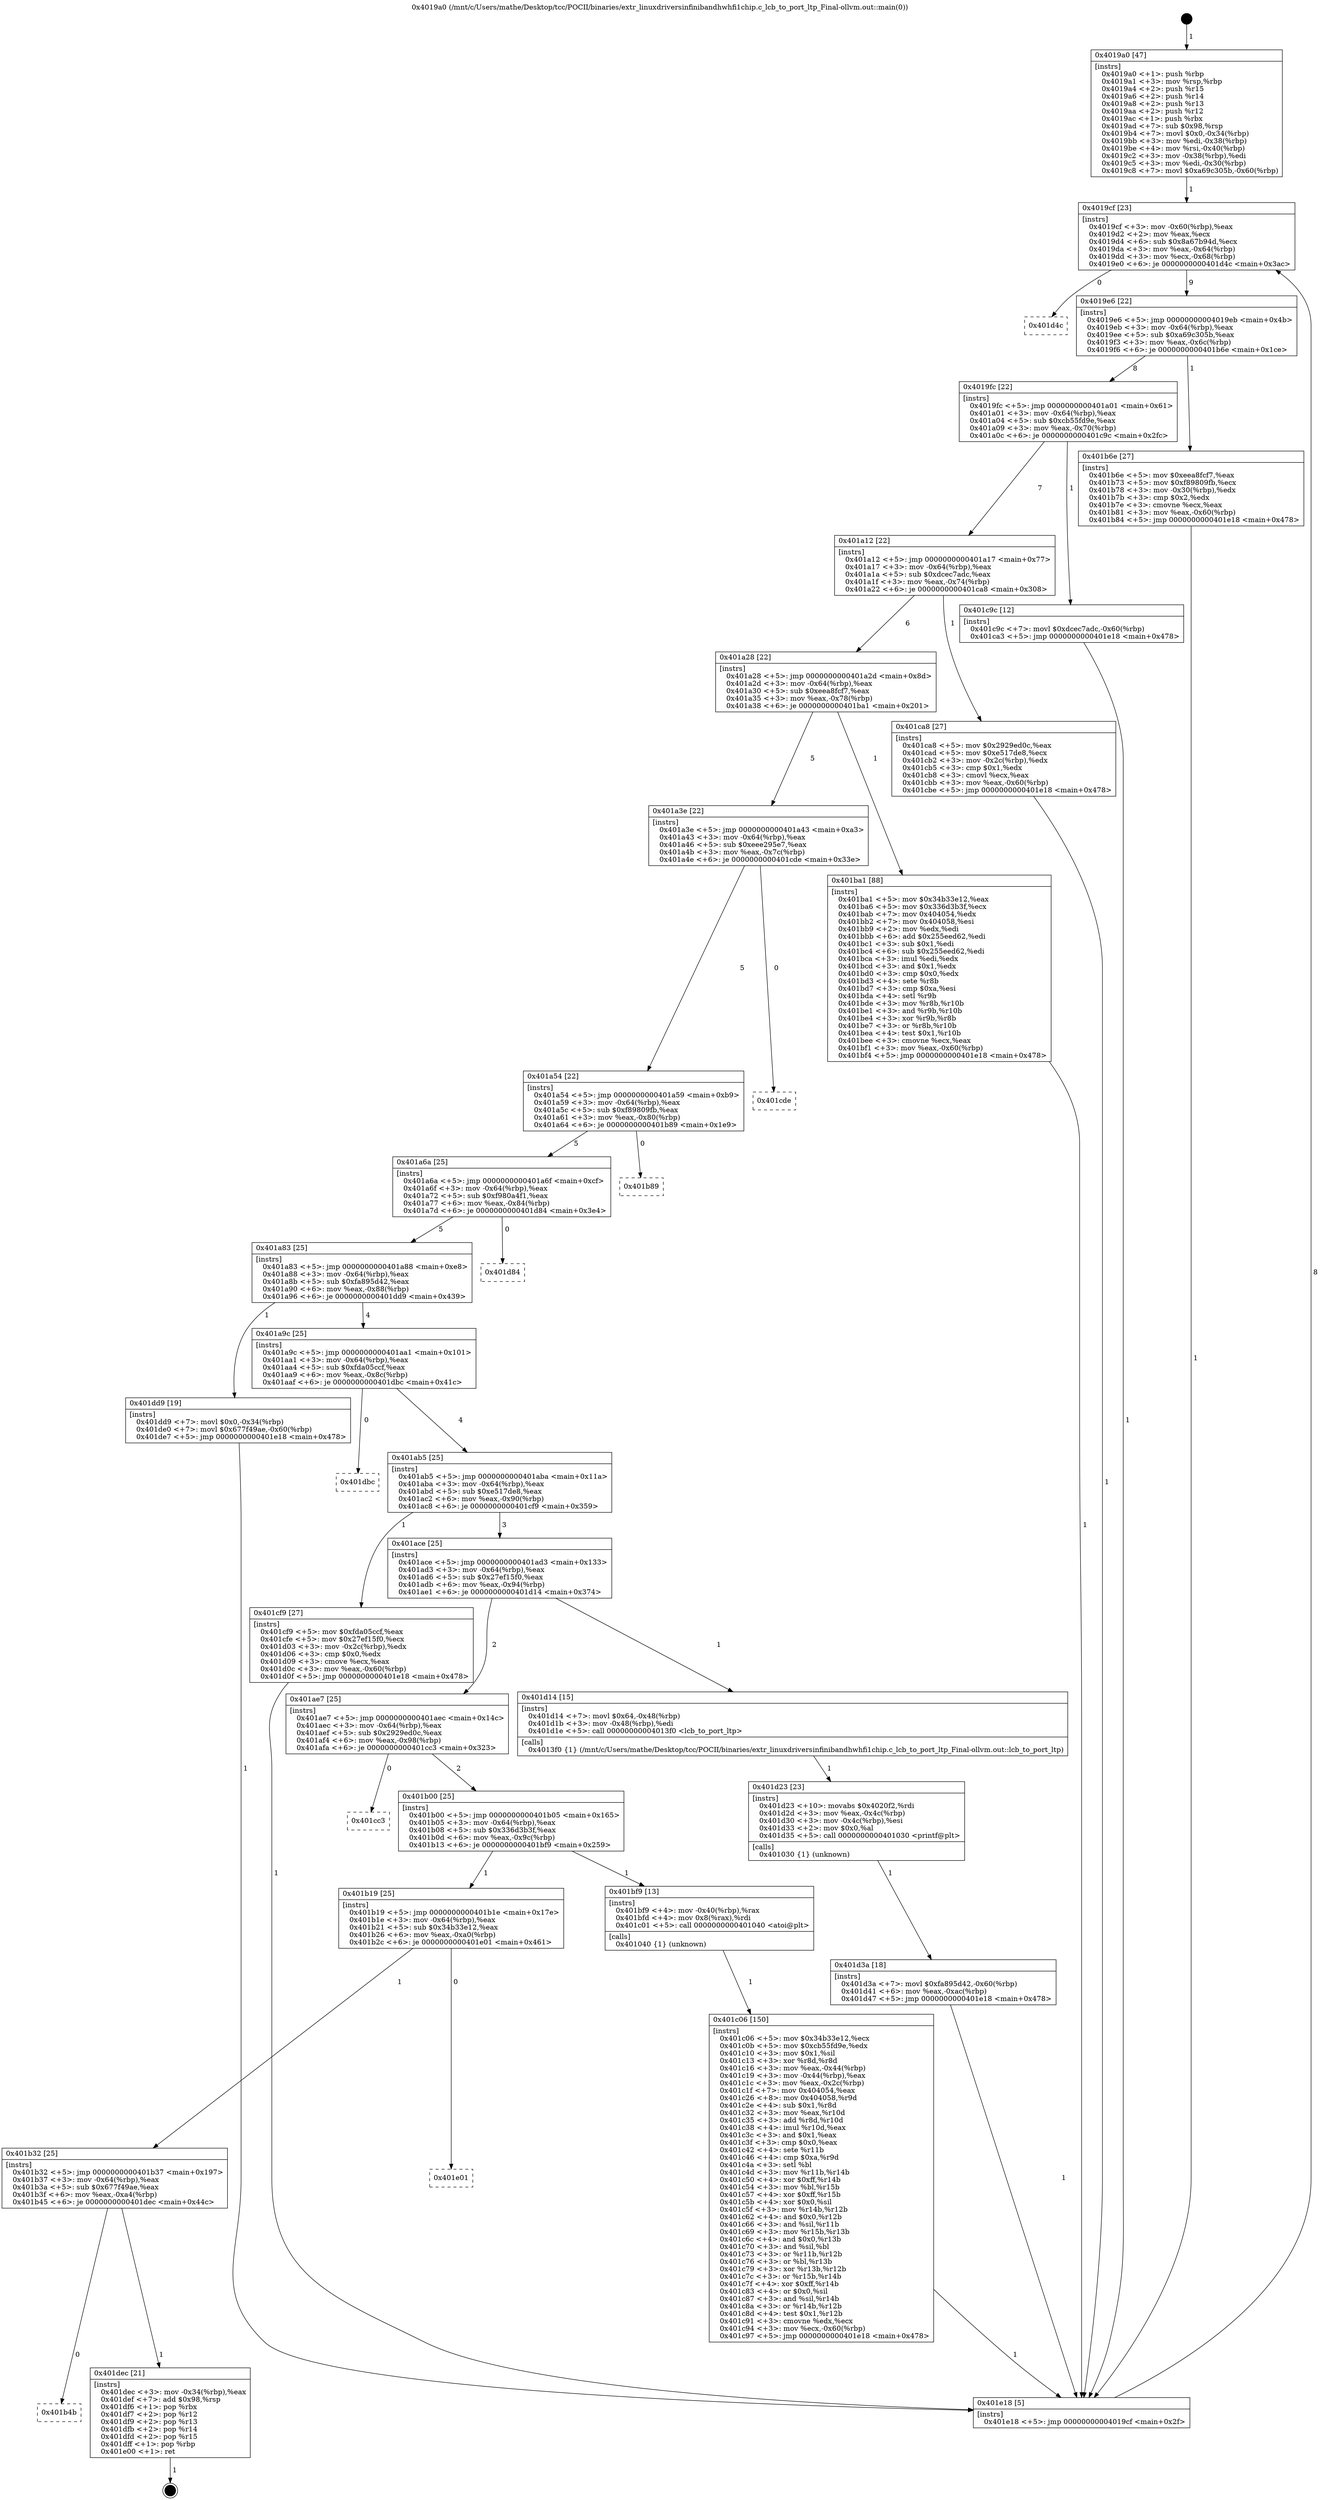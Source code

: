 digraph "0x4019a0" {
  label = "0x4019a0 (/mnt/c/Users/mathe/Desktop/tcc/POCII/binaries/extr_linuxdriversinfinibandhwhfi1chip.c_lcb_to_port_ltp_Final-ollvm.out::main(0))"
  labelloc = "t"
  node[shape=record]

  Entry [label="",width=0.3,height=0.3,shape=circle,fillcolor=black,style=filled]
  "0x4019cf" [label="{
     0x4019cf [23]\l
     | [instrs]\l
     &nbsp;&nbsp;0x4019cf \<+3\>: mov -0x60(%rbp),%eax\l
     &nbsp;&nbsp;0x4019d2 \<+2\>: mov %eax,%ecx\l
     &nbsp;&nbsp;0x4019d4 \<+6\>: sub $0x8a67b94d,%ecx\l
     &nbsp;&nbsp;0x4019da \<+3\>: mov %eax,-0x64(%rbp)\l
     &nbsp;&nbsp;0x4019dd \<+3\>: mov %ecx,-0x68(%rbp)\l
     &nbsp;&nbsp;0x4019e0 \<+6\>: je 0000000000401d4c \<main+0x3ac\>\l
  }"]
  "0x401d4c" [label="{
     0x401d4c\l
  }", style=dashed]
  "0x4019e6" [label="{
     0x4019e6 [22]\l
     | [instrs]\l
     &nbsp;&nbsp;0x4019e6 \<+5\>: jmp 00000000004019eb \<main+0x4b\>\l
     &nbsp;&nbsp;0x4019eb \<+3\>: mov -0x64(%rbp),%eax\l
     &nbsp;&nbsp;0x4019ee \<+5\>: sub $0xa69c305b,%eax\l
     &nbsp;&nbsp;0x4019f3 \<+3\>: mov %eax,-0x6c(%rbp)\l
     &nbsp;&nbsp;0x4019f6 \<+6\>: je 0000000000401b6e \<main+0x1ce\>\l
  }"]
  Exit [label="",width=0.3,height=0.3,shape=circle,fillcolor=black,style=filled,peripheries=2]
  "0x401b6e" [label="{
     0x401b6e [27]\l
     | [instrs]\l
     &nbsp;&nbsp;0x401b6e \<+5\>: mov $0xeea8fcf7,%eax\l
     &nbsp;&nbsp;0x401b73 \<+5\>: mov $0xf89809fb,%ecx\l
     &nbsp;&nbsp;0x401b78 \<+3\>: mov -0x30(%rbp),%edx\l
     &nbsp;&nbsp;0x401b7b \<+3\>: cmp $0x2,%edx\l
     &nbsp;&nbsp;0x401b7e \<+3\>: cmovne %ecx,%eax\l
     &nbsp;&nbsp;0x401b81 \<+3\>: mov %eax,-0x60(%rbp)\l
     &nbsp;&nbsp;0x401b84 \<+5\>: jmp 0000000000401e18 \<main+0x478\>\l
  }"]
  "0x4019fc" [label="{
     0x4019fc [22]\l
     | [instrs]\l
     &nbsp;&nbsp;0x4019fc \<+5\>: jmp 0000000000401a01 \<main+0x61\>\l
     &nbsp;&nbsp;0x401a01 \<+3\>: mov -0x64(%rbp),%eax\l
     &nbsp;&nbsp;0x401a04 \<+5\>: sub $0xcb55fd9e,%eax\l
     &nbsp;&nbsp;0x401a09 \<+3\>: mov %eax,-0x70(%rbp)\l
     &nbsp;&nbsp;0x401a0c \<+6\>: je 0000000000401c9c \<main+0x2fc\>\l
  }"]
  "0x401e18" [label="{
     0x401e18 [5]\l
     | [instrs]\l
     &nbsp;&nbsp;0x401e18 \<+5\>: jmp 00000000004019cf \<main+0x2f\>\l
  }"]
  "0x4019a0" [label="{
     0x4019a0 [47]\l
     | [instrs]\l
     &nbsp;&nbsp;0x4019a0 \<+1\>: push %rbp\l
     &nbsp;&nbsp;0x4019a1 \<+3\>: mov %rsp,%rbp\l
     &nbsp;&nbsp;0x4019a4 \<+2\>: push %r15\l
     &nbsp;&nbsp;0x4019a6 \<+2\>: push %r14\l
     &nbsp;&nbsp;0x4019a8 \<+2\>: push %r13\l
     &nbsp;&nbsp;0x4019aa \<+2\>: push %r12\l
     &nbsp;&nbsp;0x4019ac \<+1\>: push %rbx\l
     &nbsp;&nbsp;0x4019ad \<+7\>: sub $0x98,%rsp\l
     &nbsp;&nbsp;0x4019b4 \<+7\>: movl $0x0,-0x34(%rbp)\l
     &nbsp;&nbsp;0x4019bb \<+3\>: mov %edi,-0x38(%rbp)\l
     &nbsp;&nbsp;0x4019be \<+4\>: mov %rsi,-0x40(%rbp)\l
     &nbsp;&nbsp;0x4019c2 \<+3\>: mov -0x38(%rbp),%edi\l
     &nbsp;&nbsp;0x4019c5 \<+3\>: mov %edi,-0x30(%rbp)\l
     &nbsp;&nbsp;0x4019c8 \<+7\>: movl $0xa69c305b,-0x60(%rbp)\l
  }"]
  "0x401b4b" [label="{
     0x401b4b\l
  }", style=dashed]
  "0x401c9c" [label="{
     0x401c9c [12]\l
     | [instrs]\l
     &nbsp;&nbsp;0x401c9c \<+7\>: movl $0xdcec7adc,-0x60(%rbp)\l
     &nbsp;&nbsp;0x401ca3 \<+5\>: jmp 0000000000401e18 \<main+0x478\>\l
  }"]
  "0x401a12" [label="{
     0x401a12 [22]\l
     | [instrs]\l
     &nbsp;&nbsp;0x401a12 \<+5\>: jmp 0000000000401a17 \<main+0x77\>\l
     &nbsp;&nbsp;0x401a17 \<+3\>: mov -0x64(%rbp),%eax\l
     &nbsp;&nbsp;0x401a1a \<+5\>: sub $0xdcec7adc,%eax\l
     &nbsp;&nbsp;0x401a1f \<+3\>: mov %eax,-0x74(%rbp)\l
     &nbsp;&nbsp;0x401a22 \<+6\>: je 0000000000401ca8 \<main+0x308\>\l
  }"]
  "0x401dec" [label="{
     0x401dec [21]\l
     | [instrs]\l
     &nbsp;&nbsp;0x401dec \<+3\>: mov -0x34(%rbp),%eax\l
     &nbsp;&nbsp;0x401def \<+7\>: add $0x98,%rsp\l
     &nbsp;&nbsp;0x401df6 \<+1\>: pop %rbx\l
     &nbsp;&nbsp;0x401df7 \<+2\>: pop %r12\l
     &nbsp;&nbsp;0x401df9 \<+2\>: pop %r13\l
     &nbsp;&nbsp;0x401dfb \<+2\>: pop %r14\l
     &nbsp;&nbsp;0x401dfd \<+2\>: pop %r15\l
     &nbsp;&nbsp;0x401dff \<+1\>: pop %rbp\l
     &nbsp;&nbsp;0x401e00 \<+1\>: ret\l
  }"]
  "0x401ca8" [label="{
     0x401ca8 [27]\l
     | [instrs]\l
     &nbsp;&nbsp;0x401ca8 \<+5\>: mov $0x2929ed0c,%eax\l
     &nbsp;&nbsp;0x401cad \<+5\>: mov $0xe517de8,%ecx\l
     &nbsp;&nbsp;0x401cb2 \<+3\>: mov -0x2c(%rbp),%edx\l
     &nbsp;&nbsp;0x401cb5 \<+3\>: cmp $0x1,%edx\l
     &nbsp;&nbsp;0x401cb8 \<+3\>: cmovl %ecx,%eax\l
     &nbsp;&nbsp;0x401cbb \<+3\>: mov %eax,-0x60(%rbp)\l
     &nbsp;&nbsp;0x401cbe \<+5\>: jmp 0000000000401e18 \<main+0x478\>\l
  }"]
  "0x401a28" [label="{
     0x401a28 [22]\l
     | [instrs]\l
     &nbsp;&nbsp;0x401a28 \<+5\>: jmp 0000000000401a2d \<main+0x8d\>\l
     &nbsp;&nbsp;0x401a2d \<+3\>: mov -0x64(%rbp),%eax\l
     &nbsp;&nbsp;0x401a30 \<+5\>: sub $0xeea8fcf7,%eax\l
     &nbsp;&nbsp;0x401a35 \<+3\>: mov %eax,-0x78(%rbp)\l
     &nbsp;&nbsp;0x401a38 \<+6\>: je 0000000000401ba1 \<main+0x201\>\l
  }"]
  "0x401b32" [label="{
     0x401b32 [25]\l
     | [instrs]\l
     &nbsp;&nbsp;0x401b32 \<+5\>: jmp 0000000000401b37 \<main+0x197\>\l
     &nbsp;&nbsp;0x401b37 \<+3\>: mov -0x64(%rbp),%eax\l
     &nbsp;&nbsp;0x401b3a \<+5\>: sub $0x677f49ae,%eax\l
     &nbsp;&nbsp;0x401b3f \<+6\>: mov %eax,-0xa4(%rbp)\l
     &nbsp;&nbsp;0x401b45 \<+6\>: je 0000000000401dec \<main+0x44c\>\l
  }"]
  "0x401ba1" [label="{
     0x401ba1 [88]\l
     | [instrs]\l
     &nbsp;&nbsp;0x401ba1 \<+5\>: mov $0x34b33e12,%eax\l
     &nbsp;&nbsp;0x401ba6 \<+5\>: mov $0x336d3b3f,%ecx\l
     &nbsp;&nbsp;0x401bab \<+7\>: mov 0x404054,%edx\l
     &nbsp;&nbsp;0x401bb2 \<+7\>: mov 0x404058,%esi\l
     &nbsp;&nbsp;0x401bb9 \<+2\>: mov %edx,%edi\l
     &nbsp;&nbsp;0x401bbb \<+6\>: add $0x255eed62,%edi\l
     &nbsp;&nbsp;0x401bc1 \<+3\>: sub $0x1,%edi\l
     &nbsp;&nbsp;0x401bc4 \<+6\>: sub $0x255eed62,%edi\l
     &nbsp;&nbsp;0x401bca \<+3\>: imul %edi,%edx\l
     &nbsp;&nbsp;0x401bcd \<+3\>: and $0x1,%edx\l
     &nbsp;&nbsp;0x401bd0 \<+3\>: cmp $0x0,%edx\l
     &nbsp;&nbsp;0x401bd3 \<+4\>: sete %r8b\l
     &nbsp;&nbsp;0x401bd7 \<+3\>: cmp $0xa,%esi\l
     &nbsp;&nbsp;0x401bda \<+4\>: setl %r9b\l
     &nbsp;&nbsp;0x401bde \<+3\>: mov %r8b,%r10b\l
     &nbsp;&nbsp;0x401be1 \<+3\>: and %r9b,%r10b\l
     &nbsp;&nbsp;0x401be4 \<+3\>: xor %r9b,%r8b\l
     &nbsp;&nbsp;0x401be7 \<+3\>: or %r8b,%r10b\l
     &nbsp;&nbsp;0x401bea \<+4\>: test $0x1,%r10b\l
     &nbsp;&nbsp;0x401bee \<+3\>: cmovne %ecx,%eax\l
     &nbsp;&nbsp;0x401bf1 \<+3\>: mov %eax,-0x60(%rbp)\l
     &nbsp;&nbsp;0x401bf4 \<+5\>: jmp 0000000000401e18 \<main+0x478\>\l
  }"]
  "0x401a3e" [label="{
     0x401a3e [22]\l
     | [instrs]\l
     &nbsp;&nbsp;0x401a3e \<+5\>: jmp 0000000000401a43 \<main+0xa3\>\l
     &nbsp;&nbsp;0x401a43 \<+3\>: mov -0x64(%rbp),%eax\l
     &nbsp;&nbsp;0x401a46 \<+5\>: sub $0xeee295e7,%eax\l
     &nbsp;&nbsp;0x401a4b \<+3\>: mov %eax,-0x7c(%rbp)\l
     &nbsp;&nbsp;0x401a4e \<+6\>: je 0000000000401cde \<main+0x33e\>\l
  }"]
  "0x401e01" [label="{
     0x401e01\l
  }", style=dashed]
  "0x401cde" [label="{
     0x401cde\l
  }", style=dashed]
  "0x401a54" [label="{
     0x401a54 [22]\l
     | [instrs]\l
     &nbsp;&nbsp;0x401a54 \<+5\>: jmp 0000000000401a59 \<main+0xb9\>\l
     &nbsp;&nbsp;0x401a59 \<+3\>: mov -0x64(%rbp),%eax\l
     &nbsp;&nbsp;0x401a5c \<+5\>: sub $0xf89809fb,%eax\l
     &nbsp;&nbsp;0x401a61 \<+3\>: mov %eax,-0x80(%rbp)\l
     &nbsp;&nbsp;0x401a64 \<+6\>: je 0000000000401b89 \<main+0x1e9\>\l
  }"]
  "0x401d3a" [label="{
     0x401d3a [18]\l
     | [instrs]\l
     &nbsp;&nbsp;0x401d3a \<+7\>: movl $0xfa895d42,-0x60(%rbp)\l
     &nbsp;&nbsp;0x401d41 \<+6\>: mov %eax,-0xac(%rbp)\l
     &nbsp;&nbsp;0x401d47 \<+5\>: jmp 0000000000401e18 \<main+0x478\>\l
  }"]
  "0x401b89" [label="{
     0x401b89\l
  }", style=dashed]
  "0x401a6a" [label="{
     0x401a6a [25]\l
     | [instrs]\l
     &nbsp;&nbsp;0x401a6a \<+5\>: jmp 0000000000401a6f \<main+0xcf\>\l
     &nbsp;&nbsp;0x401a6f \<+3\>: mov -0x64(%rbp),%eax\l
     &nbsp;&nbsp;0x401a72 \<+5\>: sub $0xf980a4f1,%eax\l
     &nbsp;&nbsp;0x401a77 \<+6\>: mov %eax,-0x84(%rbp)\l
     &nbsp;&nbsp;0x401a7d \<+6\>: je 0000000000401d84 \<main+0x3e4\>\l
  }"]
  "0x401d23" [label="{
     0x401d23 [23]\l
     | [instrs]\l
     &nbsp;&nbsp;0x401d23 \<+10\>: movabs $0x4020f2,%rdi\l
     &nbsp;&nbsp;0x401d2d \<+3\>: mov %eax,-0x4c(%rbp)\l
     &nbsp;&nbsp;0x401d30 \<+3\>: mov -0x4c(%rbp),%esi\l
     &nbsp;&nbsp;0x401d33 \<+2\>: mov $0x0,%al\l
     &nbsp;&nbsp;0x401d35 \<+5\>: call 0000000000401030 \<printf@plt\>\l
     | [calls]\l
     &nbsp;&nbsp;0x401030 \{1\} (unknown)\l
  }"]
  "0x401d84" [label="{
     0x401d84\l
  }", style=dashed]
  "0x401a83" [label="{
     0x401a83 [25]\l
     | [instrs]\l
     &nbsp;&nbsp;0x401a83 \<+5\>: jmp 0000000000401a88 \<main+0xe8\>\l
     &nbsp;&nbsp;0x401a88 \<+3\>: mov -0x64(%rbp),%eax\l
     &nbsp;&nbsp;0x401a8b \<+5\>: sub $0xfa895d42,%eax\l
     &nbsp;&nbsp;0x401a90 \<+6\>: mov %eax,-0x88(%rbp)\l
     &nbsp;&nbsp;0x401a96 \<+6\>: je 0000000000401dd9 \<main+0x439\>\l
  }"]
  "0x401c06" [label="{
     0x401c06 [150]\l
     | [instrs]\l
     &nbsp;&nbsp;0x401c06 \<+5\>: mov $0x34b33e12,%ecx\l
     &nbsp;&nbsp;0x401c0b \<+5\>: mov $0xcb55fd9e,%edx\l
     &nbsp;&nbsp;0x401c10 \<+3\>: mov $0x1,%sil\l
     &nbsp;&nbsp;0x401c13 \<+3\>: xor %r8d,%r8d\l
     &nbsp;&nbsp;0x401c16 \<+3\>: mov %eax,-0x44(%rbp)\l
     &nbsp;&nbsp;0x401c19 \<+3\>: mov -0x44(%rbp),%eax\l
     &nbsp;&nbsp;0x401c1c \<+3\>: mov %eax,-0x2c(%rbp)\l
     &nbsp;&nbsp;0x401c1f \<+7\>: mov 0x404054,%eax\l
     &nbsp;&nbsp;0x401c26 \<+8\>: mov 0x404058,%r9d\l
     &nbsp;&nbsp;0x401c2e \<+4\>: sub $0x1,%r8d\l
     &nbsp;&nbsp;0x401c32 \<+3\>: mov %eax,%r10d\l
     &nbsp;&nbsp;0x401c35 \<+3\>: add %r8d,%r10d\l
     &nbsp;&nbsp;0x401c38 \<+4\>: imul %r10d,%eax\l
     &nbsp;&nbsp;0x401c3c \<+3\>: and $0x1,%eax\l
     &nbsp;&nbsp;0x401c3f \<+3\>: cmp $0x0,%eax\l
     &nbsp;&nbsp;0x401c42 \<+4\>: sete %r11b\l
     &nbsp;&nbsp;0x401c46 \<+4\>: cmp $0xa,%r9d\l
     &nbsp;&nbsp;0x401c4a \<+3\>: setl %bl\l
     &nbsp;&nbsp;0x401c4d \<+3\>: mov %r11b,%r14b\l
     &nbsp;&nbsp;0x401c50 \<+4\>: xor $0xff,%r14b\l
     &nbsp;&nbsp;0x401c54 \<+3\>: mov %bl,%r15b\l
     &nbsp;&nbsp;0x401c57 \<+4\>: xor $0xff,%r15b\l
     &nbsp;&nbsp;0x401c5b \<+4\>: xor $0x0,%sil\l
     &nbsp;&nbsp;0x401c5f \<+3\>: mov %r14b,%r12b\l
     &nbsp;&nbsp;0x401c62 \<+4\>: and $0x0,%r12b\l
     &nbsp;&nbsp;0x401c66 \<+3\>: and %sil,%r11b\l
     &nbsp;&nbsp;0x401c69 \<+3\>: mov %r15b,%r13b\l
     &nbsp;&nbsp;0x401c6c \<+4\>: and $0x0,%r13b\l
     &nbsp;&nbsp;0x401c70 \<+3\>: and %sil,%bl\l
     &nbsp;&nbsp;0x401c73 \<+3\>: or %r11b,%r12b\l
     &nbsp;&nbsp;0x401c76 \<+3\>: or %bl,%r13b\l
     &nbsp;&nbsp;0x401c79 \<+3\>: xor %r13b,%r12b\l
     &nbsp;&nbsp;0x401c7c \<+3\>: or %r15b,%r14b\l
     &nbsp;&nbsp;0x401c7f \<+4\>: xor $0xff,%r14b\l
     &nbsp;&nbsp;0x401c83 \<+4\>: or $0x0,%sil\l
     &nbsp;&nbsp;0x401c87 \<+3\>: and %sil,%r14b\l
     &nbsp;&nbsp;0x401c8a \<+3\>: or %r14b,%r12b\l
     &nbsp;&nbsp;0x401c8d \<+4\>: test $0x1,%r12b\l
     &nbsp;&nbsp;0x401c91 \<+3\>: cmovne %edx,%ecx\l
     &nbsp;&nbsp;0x401c94 \<+3\>: mov %ecx,-0x60(%rbp)\l
     &nbsp;&nbsp;0x401c97 \<+5\>: jmp 0000000000401e18 \<main+0x478\>\l
  }"]
  "0x401dd9" [label="{
     0x401dd9 [19]\l
     | [instrs]\l
     &nbsp;&nbsp;0x401dd9 \<+7\>: movl $0x0,-0x34(%rbp)\l
     &nbsp;&nbsp;0x401de0 \<+7\>: movl $0x677f49ae,-0x60(%rbp)\l
     &nbsp;&nbsp;0x401de7 \<+5\>: jmp 0000000000401e18 \<main+0x478\>\l
  }"]
  "0x401a9c" [label="{
     0x401a9c [25]\l
     | [instrs]\l
     &nbsp;&nbsp;0x401a9c \<+5\>: jmp 0000000000401aa1 \<main+0x101\>\l
     &nbsp;&nbsp;0x401aa1 \<+3\>: mov -0x64(%rbp),%eax\l
     &nbsp;&nbsp;0x401aa4 \<+5\>: sub $0xfda05ccf,%eax\l
     &nbsp;&nbsp;0x401aa9 \<+6\>: mov %eax,-0x8c(%rbp)\l
     &nbsp;&nbsp;0x401aaf \<+6\>: je 0000000000401dbc \<main+0x41c\>\l
  }"]
  "0x401b19" [label="{
     0x401b19 [25]\l
     | [instrs]\l
     &nbsp;&nbsp;0x401b19 \<+5\>: jmp 0000000000401b1e \<main+0x17e\>\l
     &nbsp;&nbsp;0x401b1e \<+3\>: mov -0x64(%rbp),%eax\l
     &nbsp;&nbsp;0x401b21 \<+5\>: sub $0x34b33e12,%eax\l
     &nbsp;&nbsp;0x401b26 \<+6\>: mov %eax,-0xa0(%rbp)\l
     &nbsp;&nbsp;0x401b2c \<+6\>: je 0000000000401e01 \<main+0x461\>\l
  }"]
  "0x401dbc" [label="{
     0x401dbc\l
  }", style=dashed]
  "0x401ab5" [label="{
     0x401ab5 [25]\l
     | [instrs]\l
     &nbsp;&nbsp;0x401ab5 \<+5\>: jmp 0000000000401aba \<main+0x11a\>\l
     &nbsp;&nbsp;0x401aba \<+3\>: mov -0x64(%rbp),%eax\l
     &nbsp;&nbsp;0x401abd \<+5\>: sub $0xe517de8,%eax\l
     &nbsp;&nbsp;0x401ac2 \<+6\>: mov %eax,-0x90(%rbp)\l
     &nbsp;&nbsp;0x401ac8 \<+6\>: je 0000000000401cf9 \<main+0x359\>\l
  }"]
  "0x401bf9" [label="{
     0x401bf9 [13]\l
     | [instrs]\l
     &nbsp;&nbsp;0x401bf9 \<+4\>: mov -0x40(%rbp),%rax\l
     &nbsp;&nbsp;0x401bfd \<+4\>: mov 0x8(%rax),%rdi\l
     &nbsp;&nbsp;0x401c01 \<+5\>: call 0000000000401040 \<atoi@plt\>\l
     | [calls]\l
     &nbsp;&nbsp;0x401040 \{1\} (unknown)\l
  }"]
  "0x401cf9" [label="{
     0x401cf9 [27]\l
     | [instrs]\l
     &nbsp;&nbsp;0x401cf9 \<+5\>: mov $0xfda05ccf,%eax\l
     &nbsp;&nbsp;0x401cfe \<+5\>: mov $0x27ef15f0,%ecx\l
     &nbsp;&nbsp;0x401d03 \<+3\>: mov -0x2c(%rbp),%edx\l
     &nbsp;&nbsp;0x401d06 \<+3\>: cmp $0x0,%edx\l
     &nbsp;&nbsp;0x401d09 \<+3\>: cmove %ecx,%eax\l
     &nbsp;&nbsp;0x401d0c \<+3\>: mov %eax,-0x60(%rbp)\l
     &nbsp;&nbsp;0x401d0f \<+5\>: jmp 0000000000401e18 \<main+0x478\>\l
  }"]
  "0x401ace" [label="{
     0x401ace [25]\l
     | [instrs]\l
     &nbsp;&nbsp;0x401ace \<+5\>: jmp 0000000000401ad3 \<main+0x133\>\l
     &nbsp;&nbsp;0x401ad3 \<+3\>: mov -0x64(%rbp),%eax\l
     &nbsp;&nbsp;0x401ad6 \<+5\>: sub $0x27ef15f0,%eax\l
     &nbsp;&nbsp;0x401adb \<+6\>: mov %eax,-0x94(%rbp)\l
     &nbsp;&nbsp;0x401ae1 \<+6\>: je 0000000000401d14 \<main+0x374\>\l
  }"]
  "0x401b00" [label="{
     0x401b00 [25]\l
     | [instrs]\l
     &nbsp;&nbsp;0x401b00 \<+5\>: jmp 0000000000401b05 \<main+0x165\>\l
     &nbsp;&nbsp;0x401b05 \<+3\>: mov -0x64(%rbp),%eax\l
     &nbsp;&nbsp;0x401b08 \<+5\>: sub $0x336d3b3f,%eax\l
     &nbsp;&nbsp;0x401b0d \<+6\>: mov %eax,-0x9c(%rbp)\l
     &nbsp;&nbsp;0x401b13 \<+6\>: je 0000000000401bf9 \<main+0x259\>\l
  }"]
  "0x401d14" [label="{
     0x401d14 [15]\l
     | [instrs]\l
     &nbsp;&nbsp;0x401d14 \<+7\>: movl $0x64,-0x48(%rbp)\l
     &nbsp;&nbsp;0x401d1b \<+3\>: mov -0x48(%rbp),%edi\l
     &nbsp;&nbsp;0x401d1e \<+5\>: call 00000000004013f0 \<lcb_to_port_ltp\>\l
     | [calls]\l
     &nbsp;&nbsp;0x4013f0 \{1\} (/mnt/c/Users/mathe/Desktop/tcc/POCII/binaries/extr_linuxdriversinfinibandhwhfi1chip.c_lcb_to_port_ltp_Final-ollvm.out::lcb_to_port_ltp)\l
  }"]
  "0x401ae7" [label="{
     0x401ae7 [25]\l
     | [instrs]\l
     &nbsp;&nbsp;0x401ae7 \<+5\>: jmp 0000000000401aec \<main+0x14c\>\l
     &nbsp;&nbsp;0x401aec \<+3\>: mov -0x64(%rbp),%eax\l
     &nbsp;&nbsp;0x401aef \<+5\>: sub $0x2929ed0c,%eax\l
     &nbsp;&nbsp;0x401af4 \<+6\>: mov %eax,-0x98(%rbp)\l
     &nbsp;&nbsp;0x401afa \<+6\>: je 0000000000401cc3 \<main+0x323\>\l
  }"]
  "0x401cc3" [label="{
     0x401cc3\l
  }", style=dashed]
  Entry -> "0x4019a0" [label=" 1"]
  "0x4019cf" -> "0x401d4c" [label=" 0"]
  "0x4019cf" -> "0x4019e6" [label=" 9"]
  "0x401dec" -> Exit [label=" 1"]
  "0x4019e6" -> "0x401b6e" [label=" 1"]
  "0x4019e6" -> "0x4019fc" [label=" 8"]
  "0x401b6e" -> "0x401e18" [label=" 1"]
  "0x4019a0" -> "0x4019cf" [label=" 1"]
  "0x401e18" -> "0x4019cf" [label=" 8"]
  "0x401b32" -> "0x401b4b" [label=" 0"]
  "0x4019fc" -> "0x401c9c" [label=" 1"]
  "0x4019fc" -> "0x401a12" [label=" 7"]
  "0x401b32" -> "0x401dec" [label=" 1"]
  "0x401a12" -> "0x401ca8" [label=" 1"]
  "0x401a12" -> "0x401a28" [label=" 6"]
  "0x401b19" -> "0x401b32" [label=" 1"]
  "0x401a28" -> "0x401ba1" [label=" 1"]
  "0x401a28" -> "0x401a3e" [label=" 5"]
  "0x401ba1" -> "0x401e18" [label=" 1"]
  "0x401b19" -> "0x401e01" [label=" 0"]
  "0x401a3e" -> "0x401cde" [label=" 0"]
  "0x401a3e" -> "0x401a54" [label=" 5"]
  "0x401dd9" -> "0x401e18" [label=" 1"]
  "0x401a54" -> "0x401b89" [label=" 0"]
  "0x401a54" -> "0x401a6a" [label=" 5"]
  "0x401d3a" -> "0x401e18" [label=" 1"]
  "0x401a6a" -> "0x401d84" [label=" 0"]
  "0x401a6a" -> "0x401a83" [label=" 5"]
  "0x401d23" -> "0x401d3a" [label=" 1"]
  "0x401a83" -> "0x401dd9" [label=" 1"]
  "0x401a83" -> "0x401a9c" [label=" 4"]
  "0x401d14" -> "0x401d23" [label=" 1"]
  "0x401a9c" -> "0x401dbc" [label=" 0"]
  "0x401a9c" -> "0x401ab5" [label=" 4"]
  "0x401cf9" -> "0x401e18" [label=" 1"]
  "0x401ab5" -> "0x401cf9" [label=" 1"]
  "0x401ab5" -> "0x401ace" [label=" 3"]
  "0x401ca8" -> "0x401e18" [label=" 1"]
  "0x401ace" -> "0x401d14" [label=" 1"]
  "0x401ace" -> "0x401ae7" [label=" 2"]
  "0x401c06" -> "0x401e18" [label=" 1"]
  "0x401ae7" -> "0x401cc3" [label=" 0"]
  "0x401ae7" -> "0x401b00" [label=" 2"]
  "0x401c9c" -> "0x401e18" [label=" 1"]
  "0x401b00" -> "0x401bf9" [label=" 1"]
  "0x401b00" -> "0x401b19" [label=" 1"]
  "0x401bf9" -> "0x401c06" [label=" 1"]
}
